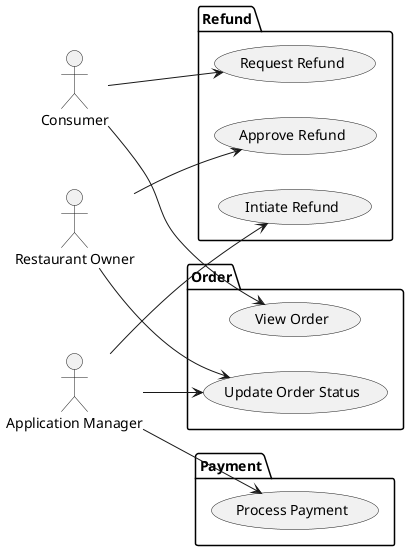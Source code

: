 @startuml
  left to right direction
  actor "Restaurant Owner" as RestaurantOwner
  actor "Consumer" as Consumer
  actor "Application Manager" as ApplicationManager


  package Order {
    usecase "View Order" as ViewOrder
    usecase "Update Order Status" as UpdateOrder
  }

  package Payment {
    usecase "Process Payment" as ProcessPayment
  }

  package Refund {
    usecase "Request Refund" as RequestRefund
    usecase "Approve Refund" as ApproveRefund
    usecase "Intiate Refund" as InitiateRefund
  }

  Consumer --> RequestRefund
  Consumer --> ViewOrder
  RestaurantOwner --> ApproveRefund
  RestaurantOwner --> UpdateOrder
  ApplicationManager --> UpdateOrder
  ApplicationManager --> InitiateRefund
  ApplicationManager --> ProcessPayment
@enduml